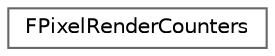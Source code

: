 digraph "Graphical Class Hierarchy"
{
 // INTERACTIVE_SVG=YES
 // LATEX_PDF_SIZE
  bgcolor="transparent";
  edge [fontname=Helvetica,fontsize=10,labelfontname=Helvetica,labelfontsize=10];
  node [fontname=Helvetica,fontsize=10,shape=box,height=0.2,width=0.4];
  rankdir="LR";
  Node0 [id="Node000000",label="FPixelRenderCounters",height=0.2,width=0.4,color="grey40", fillcolor="white", style="filled",URL="$da/d87/classFPixelRenderCounters.html",tooltip=" "];
}
